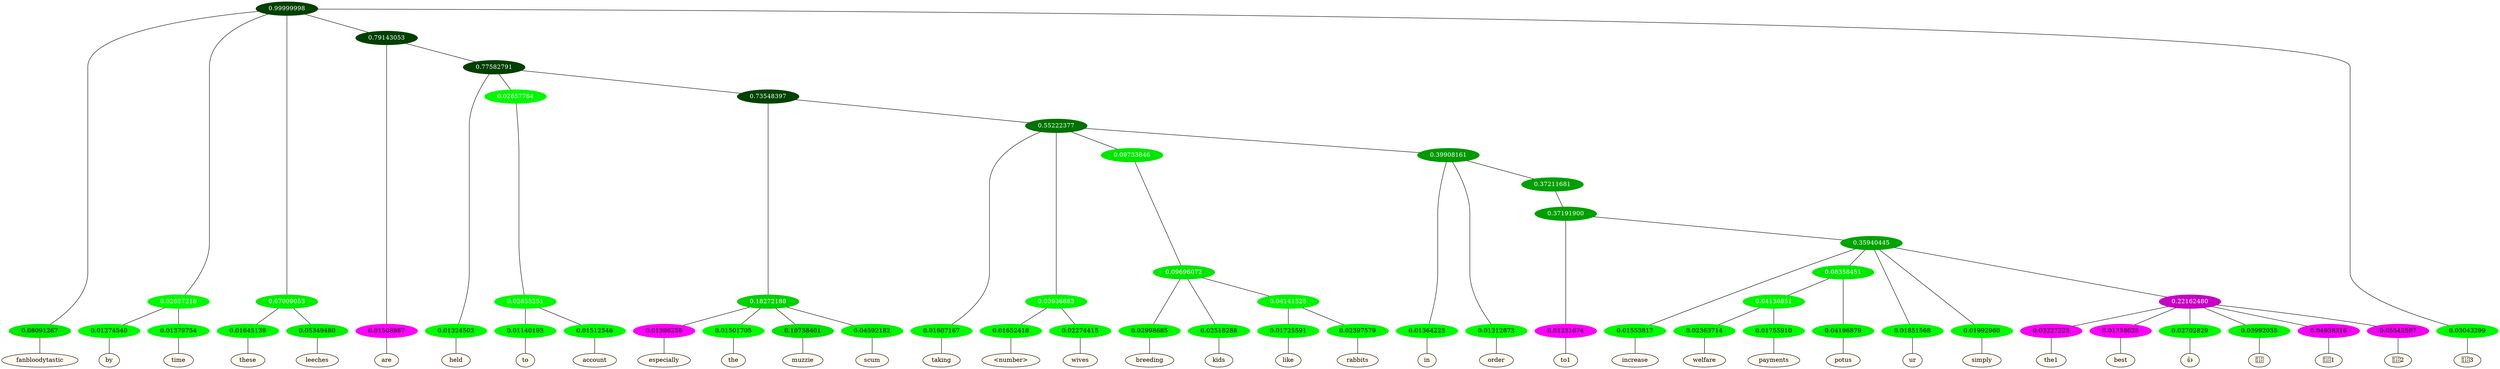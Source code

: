 graph {
	node [format=png height=0.15 nodesep=0.001 ordering=out overlap=prism overlap_scaling=0.01 ranksep=0.001 ratio=0.2 style=filled width=0.15]
	{
		rank=same
		a_w_1 [label=fanbloodytastic color=black fillcolor=floralwhite style="filled,solid"]
		a_w_6 [label=by color=black fillcolor=floralwhite style="filled,solid"]
		a_w_7 [label=time color=black fillcolor=floralwhite style="filled,solid"]
		a_w_8 [label=these color=black fillcolor=floralwhite style="filled,solid"]
		a_w_9 [label=leeches color=black fillcolor=floralwhite style="filled,solid"]
		a_w_10 [label=are color=black fillcolor=floralwhite style="filled,solid"]
		a_w_12 [label=held color=black fillcolor=floralwhite style="filled,solid"]
		a_w_18 [label=to color=black fillcolor=floralwhite style="filled,solid"]
		a_w_19 [label=account color=black fillcolor=floralwhite style="filled,solid"]
		a_w_20 [label=especially color=black fillcolor=floralwhite style="filled,solid"]
		a_w_21 [label=the color=black fillcolor=floralwhite style="filled,solid"]
		a_w_22 [label=muzzie color=black fillcolor=floralwhite style="filled,solid"]
		a_w_23 [label=scum color=black fillcolor=floralwhite style="filled,solid"]
		a_w_24 [label=taking color=black fillcolor=floralwhite style="filled,solid"]
		a_w_28 [label="\<number\>" color=black fillcolor=floralwhite style="filled,solid"]
		a_w_29 [label=wives color=black fillcolor=floralwhite style="filled,solid"]
		a_w_34 [label=breeding color=black fillcolor=floralwhite style="filled,solid"]
		a_w_35 [label=kids color=black fillcolor=floralwhite style="filled,solid"]
		a_w_38 [label=like color=black fillcolor=floralwhite style="filled,solid"]
		a_w_39 [label=rabbits color=black fillcolor=floralwhite style="filled,solid"]
		a_w_31 [label=in color=black fillcolor=floralwhite style="filled,solid"]
		a_w_32 [label=order color=black fillcolor=floralwhite style="filled,solid"]
		a_w_40 [label=to1 color=black fillcolor=floralwhite style="filled,solid"]
		a_w_42 [label=increase color=black fillcolor=floralwhite style="filled,solid"]
		a_w_55 [label=welfare color=black fillcolor=floralwhite style="filled,solid"]
		a_w_56 [label=payments color=black fillcolor=floralwhite style="filled,solid"]
		a_w_48 [label=potus color=black fillcolor=floralwhite style="filled,solid"]
		a_w_44 [label=ur color=black fillcolor=floralwhite style="filled,solid"]
		a_w_45 [label=simply color=black fillcolor=floralwhite style="filled,solid"]
		a_w_49 [label=the1 color=black fillcolor=floralwhite style="filled,solid"]
		a_w_50 [label=best color=black fillcolor=floralwhite style="filled,solid"]
		a_w_51 [label="👍" color=black fillcolor=floralwhite style="filled,solid"]
		a_w_52 [label="👏" color=black fillcolor=floralwhite style="filled,solid"]
		a_w_53 [label="👏1" color=black fillcolor=floralwhite style="filled,solid"]
		a_w_54 [label="👏2" color=black fillcolor=floralwhite style="filled,solid"]
		a_w_5 [label="👏3" color=black fillcolor=floralwhite style="filled,solid"]
	}
	a_n_1 -- a_w_1
	a_n_6 -- a_w_6
	a_n_7 -- a_w_7
	a_n_8 -- a_w_8
	a_n_9 -- a_w_9
	a_n_10 -- a_w_10
	a_n_12 -- a_w_12
	a_n_18 -- a_w_18
	a_n_19 -- a_w_19
	a_n_20 -- a_w_20
	a_n_21 -- a_w_21
	a_n_22 -- a_w_22
	a_n_23 -- a_w_23
	a_n_24 -- a_w_24
	a_n_28 -- a_w_28
	a_n_29 -- a_w_29
	a_n_34 -- a_w_34
	a_n_35 -- a_w_35
	a_n_38 -- a_w_38
	a_n_39 -- a_w_39
	a_n_31 -- a_w_31
	a_n_32 -- a_w_32
	a_n_40 -- a_w_40
	a_n_42 -- a_w_42
	a_n_55 -- a_w_55
	a_n_56 -- a_w_56
	a_n_48 -- a_w_48
	a_n_44 -- a_w_44
	a_n_45 -- a_w_45
	a_n_49 -- a_w_49
	a_n_50 -- a_w_50
	a_n_51 -- a_w_51
	a_n_52 -- a_w_52
	a_n_53 -- a_w_53
	a_n_54 -- a_w_54
	a_n_5 -- a_w_5
	{
		rank=same
		a_n_1 [label=0.08091267 color="0.334 1.000 0.919" fontcolor=black]
		a_n_6 [label=0.01274540 color="0.334 1.000 0.987" fontcolor=black]
		a_n_7 [label=0.01379754 color="0.334 1.000 0.986" fontcolor=black]
		a_n_8 [label=0.01645139 color="0.334 1.000 0.984" fontcolor=black]
		a_n_9 [label=0.05349480 color="0.334 1.000 0.947" fontcolor=black]
		a_n_10 [label=0.01508987 color="0.835 1.000 0.985" fontcolor=black]
		a_n_12 [label=0.01324503 color="0.334 1.000 0.987" fontcolor=black]
		a_n_18 [label=0.01140193 color="0.334 1.000 0.989" fontcolor=black]
		a_n_19 [label=0.01512546 color="0.334 1.000 0.985" fontcolor=black]
		a_n_20 [label=0.01396258 color="0.835 1.000 0.986" fontcolor=black]
		a_n_21 [label=0.01501705 color="0.334 1.000 0.985" fontcolor=black]
		a_n_22 [label=0.10738401 color="0.334 1.000 0.893" fontcolor=black]
		a_n_23 [label=0.04592182 color="0.334 1.000 0.954" fontcolor=black]
		a_n_24 [label=0.01607167 color="0.334 1.000 0.984" fontcolor=black]
		a_n_28 [label=0.01652418 color="0.334 1.000 0.983" fontcolor=black]
		a_n_29 [label=0.02274415 color="0.334 1.000 0.977" fontcolor=black]
		a_n_34 [label=0.02998685 color="0.334 1.000 0.970" fontcolor=black]
		a_n_35 [label=0.02518288 color="0.334 1.000 0.975" fontcolor=black]
		a_n_38 [label=0.01725591 color="0.334 1.000 0.983" fontcolor=black]
		a_n_39 [label=0.02397579 color="0.334 1.000 0.976" fontcolor=black]
		a_n_31 [label=0.01364225 color="0.334 1.000 0.986" fontcolor=black]
		a_n_32 [label=0.01312873 color="0.334 1.000 0.987" fontcolor=black]
		a_n_40 [label=0.01231674 color="0.835 1.000 0.988" fontcolor=black]
		a_n_42 [label=0.01553817 color="0.334 1.000 0.984" fontcolor=black]
		a_n_55 [label=0.02363714 color="0.334 1.000 0.976" fontcolor=black]
		a_n_56 [label=0.01755910 color="0.334 1.000 0.982" fontcolor=black]
		a_n_48 [label=0.04196879 color="0.334 1.000 0.958" fontcolor=black]
		a_n_44 [label=0.01851568 color="0.334 1.000 0.981" fontcolor=black]
		a_n_45 [label=0.01992960 color="0.334 1.000 0.980" fontcolor=black]
		a_n_49 [label=0.03227223 color="0.835 1.000 0.968" fontcolor=black]
		a_n_50 [label=0.01758025 color="0.835 1.000 0.982" fontcolor=black]
		a_n_51 [label=0.02702829 color="0.334 1.000 0.973" fontcolor=black]
		a_n_52 [label=0.03992035 color="0.334 1.000 0.960" fontcolor=black]
		a_n_53 [label=0.04938316 color="0.835 1.000 0.951" fontcolor=black]
		a_n_54 [label=0.05542597 color="0.835 1.000 0.945" fontcolor=black]
		a_n_5 [label=0.03043299 color="0.334 1.000 0.970" fontcolor=black]
	}
	a_n_0 [label=0.99999998 color="0.334 1.000 0.250" fontcolor=grey99]
	a_n_0 -- a_n_1
	a_n_2 [label=0.02657218 color="0.334 1.000 0.973" fontcolor=grey99]
	a_n_0 -- a_n_2
	a_n_3 [label=0.07009053 color="0.334 1.000 0.930" fontcolor=grey99]
	a_n_0 -- a_n_3
	a_n_4 [label=0.79143053 color="0.334 1.000 0.250" fontcolor=grey99]
	a_n_0 -- a_n_4
	a_n_0 -- a_n_5
	a_n_2 -- a_n_6
	a_n_2 -- a_n_7
	a_n_3 -- a_n_8
	a_n_3 -- a_n_9
	a_n_4 -- a_n_10
	a_n_11 [label=0.77582791 color="0.334 1.000 0.250" fontcolor=grey99]
	a_n_4 -- a_n_11
	a_n_11 -- a_n_12
	a_n_13 [label=0.02657764 color="0.334 1.000 0.973" fontcolor=grey99]
	a_n_11 -- a_n_13
	a_n_14 [label=0.73548397 color="0.334 1.000 0.265" fontcolor=grey99]
	a_n_11 -- a_n_14
	a_n_15 [label=0.02655251 color="0.334 1.000 0.973" fontcolor=grey99]
	a_n_13 -- a_n_15
	a_n_16 [label=0.18272188 color="0.334 1.000 0.817" fontcolor=grey99]
	a_n_14 -- a_n_16
	a_n_17 [label=0.55222377 color="0.334 1.000 0.448" fontcolor=grey99]
	a_n_14 -- a_n_17
	a_n_15 -- a_n_18
	a_n_15 -- a_n_19
	a_n_16 -- a_n_20
	a_n_16 -- a_n_21
	a_n_16 -- a_n_22
	a_n_16 -- a_n_23
	a_n_17 -- a_n_24
	a_n_25 [label=0.03936883 color="0.334 1.000 0.961" fontcolor=grey99]
	a_n_17 -- a_n_25
	a_n_26 [label=0.09733846 color="0.334 1.000 0.903" fontcolor=grey99]
	a_n_17 -- a_n_26
	a_n_27 [label=0.39908161 color="0.334 1.000 0.601" fontcolor=grey99]
	a_n_17 -- a_n_27
	a_n_25 -- a_n_28
	a_n_25 -- a_n_29
	a_n_30 [label=0.09696072 color="0.334 1.000 0.903" fontcolor=grey99]
	a_n_26 -- a_n_30
	a_n_27 -- a_n_31
	a_n_27 -- a_n_32
	a_n_33 [label=0.37211681 color="0.334 1.000 0.628" fontcolor=grey99]
	a_n_27 -- a_n_33
	a_n_30 -- a_n_34
	a_n_30 -- a_n_35
	a_n_36 [label=0.04141325 color="0.334 1.000 0.959" fontcolor=grey99]
	a_n_30 -- a_n_36
	a_n_37 [label=0.37191900 color="0.334 1.000 0.628" fontcolor=grey99]
	a_n_33 -- a_n_37
	a_n_36 -- a_n_38
	a_n_36 -- a_n_39
	a_n_37 -- a_n_40
	a_n_41 [label=0.35940445 color="0.334 1.000 0.641" fontcolor=grey99]
	a_n_37 -- a_n_41
	a_n_41 -- a_n_42
	a_n_43 [label=0.08358451 color="0.334 1.000 0.916" fontcolor=grey99]
	a_n_41 -- a_n_43
	a_n_41 -- a_n_44
	a_n_41 -- a_n_45
	a_n_46 [label=0.22162480 color="0.835 1.000 0.778" fontcolor=grey99]
	a_n_41 -- a_n_46
	a_n_47 [label=0.04136851 color="0.334 1.000 0.959" fontcolor=grey99]
	a_n_43 -- a_n_47
	a_n_43 -- a_n_48
	a_n_46 -- a_n_49
	a_n_46 -- a_n_50
	a_n_46 -- a_n_51
	a_n_46 -- a_n_52
	a_n_46 -- a_n_53
	a_n_46 -- a_n_54
	a_n_47 -- a_n_55
	a_n_47 -- a_n_56
}

